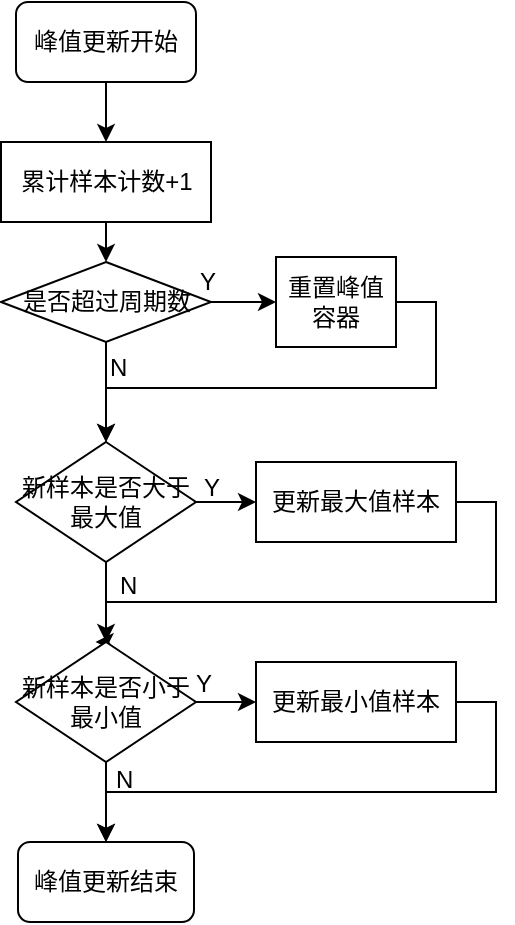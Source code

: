 <mxfile version="12.2.4" pages="1"><diagram id="7h3RI-PXQnlFQ5fYSJXt" name="Page-1"><mxGraphModel dx="1744" dy="952" grid="1" gridSize="10" guides="1" tooltips="1" connect="1" arrows="1" fold="1" page="1" pageScale="1" pageWidth="827" pageHeight="1169" math="0" shadow="0"><root><mxCell id="0"/><mxCell id="1" parent="0"/><mxCell id="38" style="edgeStyle=orthogonalEdgeStyle;rounded=0;orthogonalLoop=1;jettySize=auto;html=1;exitX=0.5;exitY=1;exitDx=0;exitDy=0;entryX=0.5;entryY=0;entryDx=0;entryDy=0;" parent="1" source="2" target="5" edge="1"><mxGeometry relative="1" as="geometry"/></mxCell><mxCell id="2" value="峰值更新开始" style="rounded=1;whiteSpace=wrap;html=1;" parent="1" vertex="1"><mxGeometry x="400" y="110" width="90" height="40" as="geometry"/></mxCell><mxCell id="37" style="edgeStyle=orthogonalEdgeStyle;rounded=0;orthogonalLoop=1;jettySize=auto;html=1;exitX=0.5;exitY=1;exitDx=0;exitDy=0;entryX=0.5;entryY=0;entryDx=0;entryDy=0;" parent="1" source="5" target="6" edge="1"><mxGeometry relative="1" as="geometry"/></mxCell><mxCell id="5" value="累计样本计数+1" style="rounded=0;whiteSpace=wrap;html=1;" parent="1" vertex="1"><mxGeometry x="392.5" y="180" width="105" height="40" as="geometry"/></mxCell><mxCell id="11" style="edgeStyle=orthogonalEdgeStyle;rounded=0;orthogonalLoop=1;jettySize=auto;html=1;exitX=1;exitY=0.5;exitDx=0;exitDy=0;entryX=0;entryY=0.5;entryDx=0;entryDy=0;" parent="1" source="6" target="10" edge="1"><mxGeometry relative="1" as="geometry"/></mxCell><mxCell id="14" style="edgeStyle=orthogonalEdgeStyle;rounded=0;orthogonalLoop=1;jettySize=auto;html=1;entryX=0.5;entryY=0;entryDx=0;entryDy=0;" parent="1" source="6" target="13" edge="1"><mxGeometry relative="1" as="geometry"/></mxCell><mxCell id="6" value="是否超过周期数" style="rhombus;whiteSpace=wrap;html=1;" parent="1" vertex="1"><mxGeometry x="392.5" y="240" width="105" height="40" as="geometry"/></mxCell><mxCell id="19" style="edgeStyle=orthogonalEdgeStyle;rounded=0;orthogonalLoop=1;jettySize=auto;html=1;exitX=1;exitY=0.5;exitDx=0;exitDy=0;entryX=0.5;entryY=0;entryDx=0;entryDy=0;" parent="1" source="10" target="13" edge="1"><mxGeometry relative="1" as="geometry"><Array as="points"><mxPoint x="610" y="260"/><mxPoint x="610" y="303"/><mxPoint x="445" y="303"/></Array></mxGeometry></mxCell><mxCell id="10" value="重置峰值容器" style="rounded=0;whiteSpace=wrap;html=1;" parent="1" vertex="1"><mxGeometry x="530" y="237.5" width="60" height="45" as="geometry"/></mxCell><mxCell id="12" value="Y" style="text;html=1;resizable=0;points=[];autosize=1;align=left;verticalAlign=top;spacingTop=-4;" parent="1" vertex="1"><mxGeometry x="490" y="240" width="20" height="10" as="geometry"/></mxCell><mxCell id="18" value="" style="edgeStyle=orthogonalEdgeStyle;rounded=0;orthogonalLoop=1;jettySize=auto;html=1;" parent="1" source="13" target="16" edge="1"><mxGeometry relative="1" as="geometry"/></mxCell><mxCell id="26" value="" style="edgeStyle=orthogonalEdgeStyle;rounded=0;orthogonalLoop=1;jettySize=auto;html=1;" parent="1" source="13" target="22" edge="1"><mxGeometry relative="1" as="geometry"/></mxCell><mxCell id="13" value="新样本是否大于最大值" style="rhombus;whiteSpace=wrap;html=1;" parent="1" vertex="1"><mxGeometry x="400" y="330" width="90" height="60" as="geometry"/></mxCell><mxCell id="15" value="N" style="text;html=1;resizable=0;points=[];autosize=1;align=left;verticalAlign=top;spacingTop=-4;" parent="1" vertex="1"><mxGeometry x="445" y="282.5" width="20" height="10" as="geometry"/></mxCell><mxCell id="30" style="edgeStyle=orthogonalEdgeStyle;rounded=0;orthogonalLoop=1;jettySize=auto;html=1;entryX=0.442;entryY=0;entryDx=0;entryDy=0;entryPerimeter=0;" parent="1" source="16" target="22" edge="1"><mxGeometry relative="1" as="geometry"><mxPoint x="440" y="410" as="targetPoint"/><Array as="points"><mxPoint x="640" y="360"/><mxPoint x="640" y="410"/><mxPoint x="445" y="410"/><mxPoint x="445" y="430"/></Array></mxGeometry></mxCell><mxCell id="16" value="更新最大值样本" style="rounded=0;whiteSpace=wrap;html=1;" parent="1" vertex="1"><mxGeometry x="520" y="340" width="100" height="40" as="geometry"/></mxCell><mxCell id="21" value="" style="edgeStyle=orthogonalEdgeStyle;rounded=0;orthogonalLoop=1;jettySize=auto;html=1;" parent="1" source="22" target="23" edge="1"><mxGeometry relative="1" as="geometry"/></mxCell><mxCell id="33" value="" style="edgeStyle=orthogonalEdgeStyle;rounded=0;orthogonalLoop=1;jettySize=auto;html=1;" parent="1" source="22" target="31" edge="1"><mxGeometry relative="1" as="geometry"/></mxCell><mxCell id="22" value="新样本是否小于最小值" style="rhombus;whiteSpace=wrap;html=1;" parent="1" vertex="1"><mxGeometry x="400" y="430" width="90" height="60" as="geometry"/></mxCell><mxCell id="32" style="edgeStyle=orthogonalEdgeStyle;rounded=0;orthogonalLoop=1;jettySize=auto;html=1;exitX=1;exitY=0.5;exitDx=0;exitDy=0;entryX=0.5;entryY=0;entryDx=0;entryDy=0;" parent="1" source="23" target="31" edge="1"><mxGeometry relative="1" as="geometry"/></mxCell><mxCell id="23" value="更新最小值样本" style="rounded=0;whiteSpace=wrap;html=1;" parent="1" vertex="1"><mxGeometry x="520" y="440" width="100" height="40" as="geometry"/></mxCell><mxCell id="25" value="Y" style="text;html=1;resizable=0;points=[];autosize=1;align=left;verticalAlign=top;spacingTop=-4;" parent="1" vertex="1"><mxGeometry x="492" y="343" width="20" height="10" as="geometry"/></mxCell><mxCell id="31" value="峰值更新结束" style="rounded=1;whiteSpace=wrap;html=1;" parent="1" vertex="1"><mxGeometry x="401" y="530" width="88" height="40" as="geometry"/></mxCell><mxCell id="34" value="N" style="text;html=1;resizable=0;points=[];autosize=1;align=left;verticalAlign=top;spacingTop=-4;" parent="1" vertex="1"><mxGeometry x="450" y="392" width="20" height="10" as="geometry"/></mxCell><mxCell id="35" value="Y" style="text;html=1;resizable=0;points=[];autosize=1;align=left;verticalAlign=top;spacingTop=-4;" parent="1" vertex="1"><mxGeometry x="488" y="441" width="20" height="10" as="geometry"/></mxCell><mxCell id="36" value="N" style="text;html=1;resizable=0;points=[];autosize=1;align=left;verticalAlign=top;spacingTop=-4;" parent="1" vertex="1"><mxGeometry x="448" y="489" width="20" height="10" as="geometry"/></mxCell></root></mxGraphModel></diagram></mxfile>